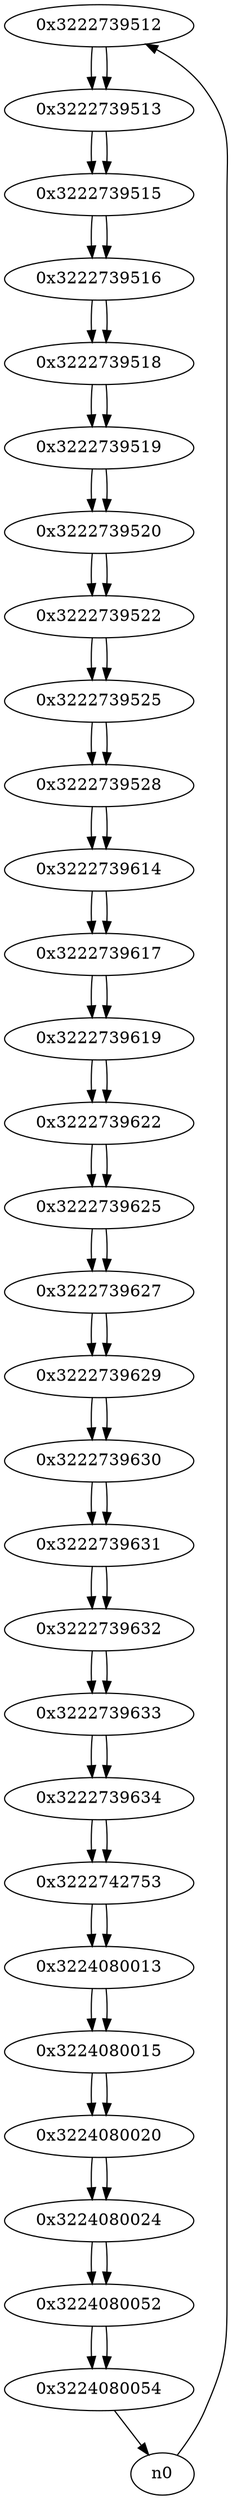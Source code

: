 digraph G{
/* nodes */
  n1 [label="0x3222739512"]
  n2 [label="0x3222739513"]
  n3 [label="0x3222739515"]
  n4 [label="0x3222739516"]
  n5 [label="0x3222739518"]
  n6 [label="0x3222739519"]
  n7 [label="0x3222739520"]
  n8 [label="0x3222739522"]
  n9 [label="0x3222739525"]
  n10 [label="0x3222739528"]
  n11 [label="0x3222739614"]
  n12 [label="0x3222739617"]
  n13 [label="0x3222739619"]
  n14 [label="0x3222739622"]
  n15 [label="0x3222739625"]
  n16 [label="0x3222739627"]
  n17 [label="0x3222739629"]
  n18 [label="0x3222739630"]
  n19 [label="0x3222739631"]
  n20 [label="0x3222739632"]
  n21 [label="0x3222739633"]
  n22 [label="0x3222739634"]
  n23 [label="0x3222742753"]
  n24 [label="0x3224080013"]
  n25 [label="0x3224080015"]
  n26 [label="0x3224080020"]
  n27 [label="0x3224080024"]
  n28 [label="0x3224080052"]
  n29 [label="0x3224080054"]
/* edges */
n1 -> n2;
n0 -> n1;
n2 -> n3;
n1 -> n2;
n3 -> n4;
n2 -> n3;
n4 -> n5;
n3 -> n4;
n5 -> n6;
n4 -> n5;
n6 -> n7;
n5 -> n6;
n7 -> n8;
n6 -> n7;
n8 -> n9;
n7 -> n8;
n9 -> n10;
n8 -> n9;
n10 -> n11;
n9 -> n10;
n11 -> n12;
n10 -> n11;
n12 -> n13;
n11 -> n12;
n13 -> n14;
n12 -> n13;
n14 -> n15;
n13 -> n14;
n15 -> n16;
n14 -> n15;
n16 -> n17;
n15 -> n16;
n17 -> n18;
n16 -> n17;
n18 -> n19;
n17 -> n18;
n19 -> n20;
n18 -> n19;
n20 -> n21;
n19 -> n20;
n21 -> n22;
n20 -> n21;
n22 -> n23;
n21 -> n22;
n23 -> n24;
n22 -> n23;
n24 -> n25;
n23 -> n24;
n25 -> n26;
n24 -> n25;
n26 -> n27;
n25 -> n26;
n27 -> n28;
n26 -> n27;
n28 -> n29;
n27 -> n28;
n29 -> n0;
n28 -> n29;
}
